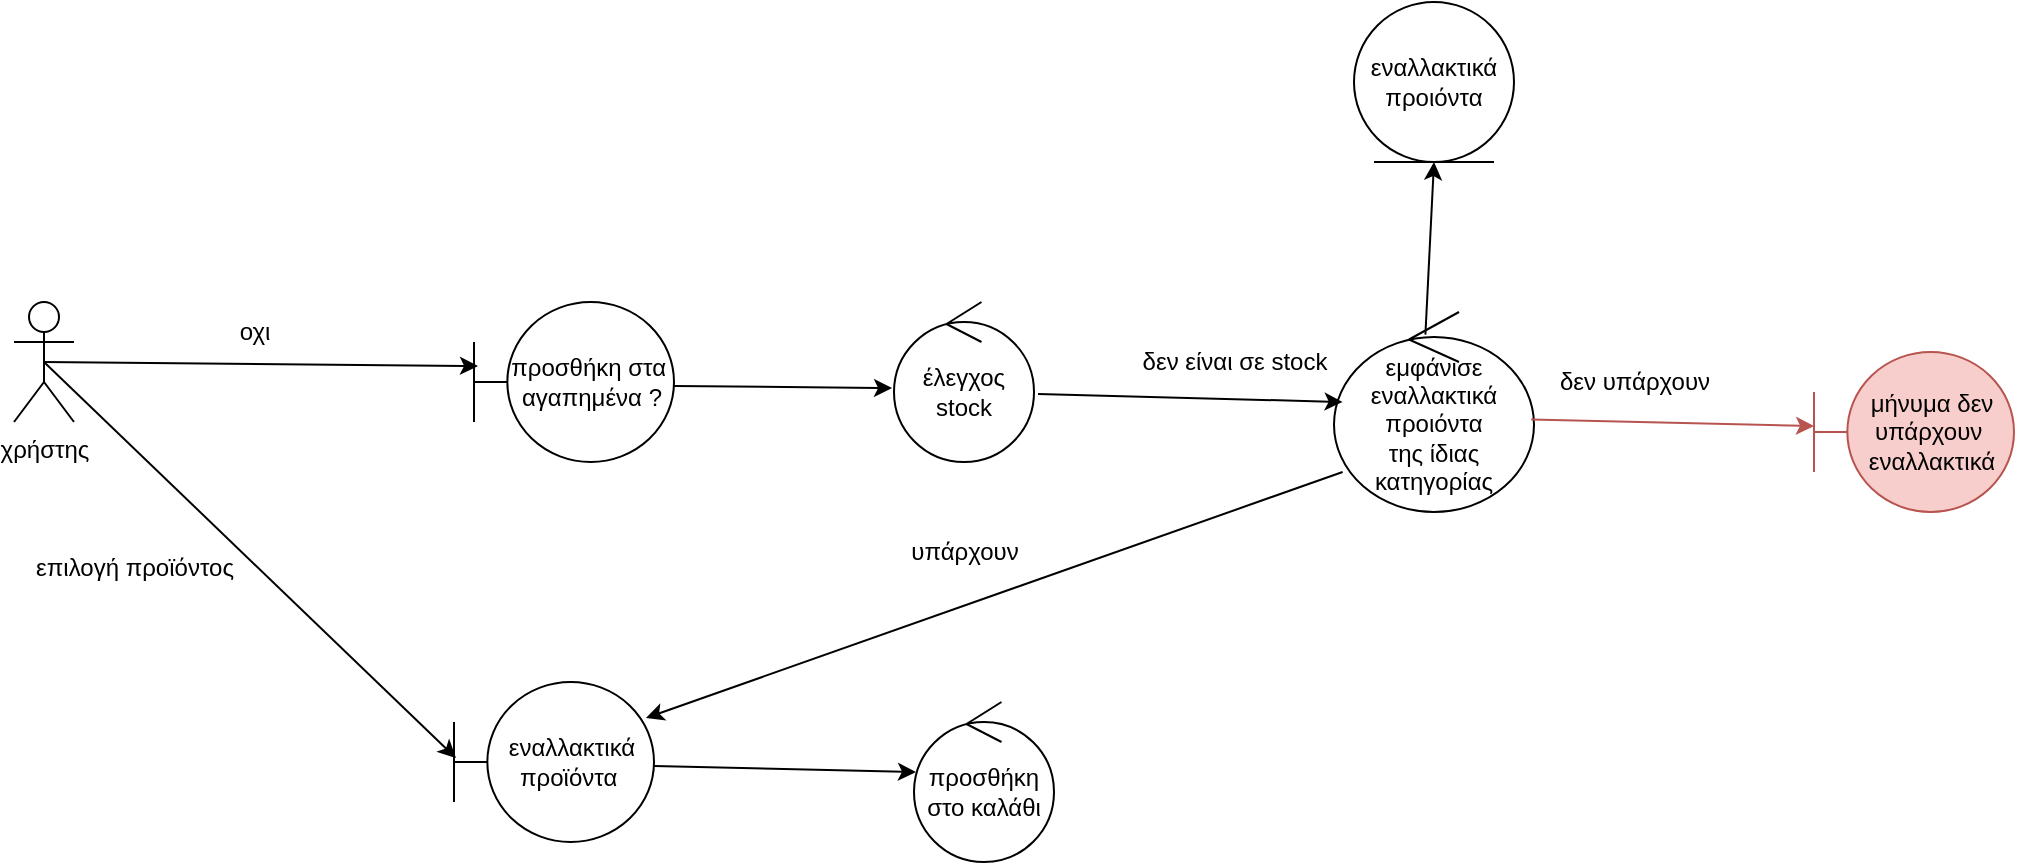 <mxfile version="21.1.2" type="device">
  <diagram name="Page-1" id="Linafctdkf3tPvbFTuwC">
    <mxGraphModel dx="1434" dy="836" grid="1" gridSize="10" guides="1" tooltips="1" connect="1" arrows="1" fold="1" page="1" pageScale="1" pageWidth="850" pageHeight="1100" math="0" shadow="0">
      <root>
        <mxCell id="0" />
        <mxCell id="1" parent="0" />
        <mxCell id="KCUj7LFMG8W44MgbGrlV-1" value="χρήστης" style="shape=umlActor;verticalLabelPosition=bottom;verticalAlign=top;html=1;outlineConnect=0;" parent="1" vertex="1">
          <mxGeometry x="180" y="430" width="30" height="60" as="geometry" />
        </mxCell>
        <mxCell id="KCUj7LFMG8W44MgbGrlV-2" value="προσθήκη στα&amp;nbsp;&lt;br style=&quot;border-color: var(--border-color);&quot;&gt;&lt;span style=&quot;&quot;&gt;αγαπημένα ?&lt;/span&gt;" style="shape=umlBoundary;whiteSpace=wrap;html=1;" parent="1" vertex="1">
          <mxGeometry x="410" y="430" width="100" height="80" as="geometry" />
        </mxCell>
        <mxCell id="KCUj7LFMG8W44MgbGrlV-4" value="" style="endArrow=classic;html=1;rounded=0;exitX=0.5;exitY=0.5;exitDx=0;exitDy=0;exitPerimeter=0;entryX=0.02;entryY=0.4;entryDx=0;entryDy=0;entryPerimeter=0;" parent="1" source="KCUj7LFMG8W44MgbGrlV-1" target="KCUj7LFMG8W44MgbGrlV-2" edge="1">
          <mxGeometry width="50" height="50" relative="1" as="geometry">
            <mxPoint x="350" y="690" as="sourcePoint" />
            <mxPoint x="400" y="640" as="targetPoint" />
          </mxGeometry>
        </mxCell>
        <mxCell id="KCUj7LFMG8W44MgbGrlV-5" value="οχι" style="text;html=1;align=center;verticalAlign=middle;resizable=0;points=[];autosize=1;strokeColor=none;fillColor=none;" parent="1" vertex="1">
          <mxGeometry x="280" y="430" width="40" height="30" as="geometry" />
        </mxCell>
        <mxCell id="KCUj7LFMG8W44MgbGrlV-7" value="έλεγχος stock" style="ellipse;shape=umlControl;whiteSpace=wrap;html=1;" parent="1" vertex="1">
          <mxGeometry x="620" y="430" width="70" height="80" as="geometry" />
        </mxCell>
        <mxCell id="KCUj7LFMG8W44MgbGrlV-9" value="" style="endArrow=classic;html=1;rounded=0;exitX=1;exitY=0.525;exitDx=0;exitDy=0;exitPerimeter=0;entryX=-0.014;entryY=0.538;entryDx=0;entryDy=0;entryPerimeter=0;" parent="1" source="KCUj7LFMG8W44MgbGrlV-2" target="KCUj7LFMG8W44MgbGrlV-7" edge="1">
          <mxGeometry width="50" height="50" relative="1" as="geometry">
            <mxPoint x="570" y="590" as="sourcePoint" />
            <mxPoint x="620" y="540" as="targetPoint" />
          </mxGeometry>
        </mxCell>
        <mxCell id="KCUj7LFMG8W44MgbGrlV-10" value="εμφάνισε εναλλακτικά προιόντα&lt;br style=&quot;border-color: var(--border-color);&quot;&gt;&lt;span style=&quot;&quot;&gt;της ίδιας κατηγορίας&lt;/span&gt;" style="ellipse;shape=umlControl;whiteSpace=wrap;html=1;" parent="1" vertex="1">
          <mxGeometry x="840" y="435" width="100" height="100" as="geometry" />
        </mxCell>
        <mxCell id="KCUj7LFMG8W44MgbGrlV-12" value="" style="endArrow=classic;html=1;rounded=0;exitX=1.029;exitY=0.575;exitDx=0;exitDy=0;exitPerimeter=0;entryX=0.043;entryY=0.45;entryDx=0;entryDy=0;entryPerimeter=0;" parent="1" source="KCUj7LFMG8W44MgbGrlV-7" target="KCUj7LFMG8W44MgbGrlV-10" edge="1">
          <mxGeometry width="50" height="50" relative="1" as="geometry">
            <mxPoint x="720" y="600" as="sourcePoint" />
            <mxPoint x="770" y="550" as="targetPoint" />
          </mxGeometry>
        </mxCell>
        <mxCell id="KCUj7LFMG8W44MgbGrlV-13" value="εναλλακτικά προιόντα" style="ellipse;shape=umlEntity;whiteSpace=wrap;html=1;" parent="1" vertex="1">
          <mxGeometry x="850" y="280" width="80" height="80" as="geometry" />
        </mxCell>
        <mxCell id="KCUj7LFMG8W44MgbGrlV-14" value="" style="endArrow=classic;html=1;rounded=0;exitX=0.457;exitY=0.113;exitDx=0;exitDy=0;exitPerimeter=0;entryX=0.5;entryY=1;entryDx=0;entryDy=0;" parent="1" source="KCUj7LFMG8W44MgbGrlV-10" target="KCUj7LFMG8W44MgbGrlV-13" edge="1">
          <mxGeometry width="50" height="50" relative="1" as="geometry">
            <mxPoint x="740" y="490" as="sourcePoint" />
            <mxPoint x="790" y="440" as="targetPoint" />
          </mxGeometry>
        </mxCell>
        <mxCell id="KCUj7LFMG8W44MgbGrlV-15" value="δεν είναι σε stock" style="text;html=1;align=center;verticalAlign=middle;resizable=0;points=[];autosize=1;strokeColor=none;fillColor=none;" parent="1" vertex="1">
          <mxGeometry x="730" y="445" width="120" height="30" as="geometry" />
        </mxCell>
        <mxCell id="KCUj7LFMG8W44MgbGrlV-16" value="εναλλακτικά προϊόντα&amp;nbsp;" style="shape=umlBoundary;whiteSpace=wrap;html=1;" parent="1" vertex="1">
          <mxGeometry x="400" y="620" width="100" height="80" as="geometry" />
        </mxCell>
        <mxCell id="KCUj7LFMG8W44MgbGrlV-18" value="" style="endArrow=classic;html=1;rounded=0;exitX=0.5;exitY=0.5;exitDx=0;exitDy=0;exitPerimeter=0;entryX=0.01;entryY=0.475;entryDx=0;entryDy=0;entryPerimeter=0;" parent="1" source="KCUj7LFMG8W44MgbGrlV-1" target="KCUj7LFMG8W44MgbGrlV-16" edge="1">
          <mxGeometry width="50" height="50" relative="1" as="geometry">
            <mxPoint x="250" y="500" as="sourcePoint" />
            <mxPoint x="300" y="450" as="targetPoint" />
          </mxGeometry>
        </mxCell>
        <mxCell id="KCUj7LFMG8W44MgbGrlV-19" value="" style="endArrow=classic;html=1;rounded=0;exitX=0.043;exitY=0.8;exitDx=0;exitDy=0;exitPerimeter=0;entryX=0.96;entryY=0.225;entryDx=0;entryDy=0;entryPerimeter=0;" parent="1" source="KCUj7LFMG8W44MgbGrlV-10" target="KCUj7LFMG8W44MgbGrlV-16" edge="1">
          <mxGeometry width="50" height="50" relative="1" as="geometry">
            <mxPoint x="720" y="500" as="sourcePoint" />
            <mxPoint x="770" y="450" as="targetPoint" />
          </mxGeometry>
        </mxCell>
        <mxCell id="KCUj7LFMG8W44MgbGrlV-20" value="υπάρχουν" style="text;html=1;align=center;verticalAlign=middle;resizable=0;points=[];autosize=1;strokeColor=none;fillColor=none;" parent="1" vertex="1">
          <mxGeometry x="615" y="540" width="80" height="30" as="geometry" />
        </mxCell>
        <mxCell id="KCUj7LFMG8W44MgbGrlV-21" value="επιλογή προϊόντος" style="text;html=1;align=center;verticalAlign=middle;resizable=0;points=[];autosize=1;strokeColor=none;fillColor=none;" parent="1" vertex="1">
          <mxGeometry x="180" y="548" width="120" height="30" as="geometry" />
        </mxCell>
        <mxCell id="KCUj7LFMG8W44MgbGrlV-22" value="προσθήκη στο καλάθι" style="ellipse;shape=umlControl;whiteSpace=wrap;html=1;" parent="1" vertex="1">
          <mxGeometry x="630" y="630" width="70" height="80" as="geometry" />
        </mxCell>
        <mxCell id="KCUj7LFMG8W44MgbGrlV-24" value="" style="endArrow=classic;html=1;rounded=0;exitX=1;exitY=0.525;exitDx=0;exitDy=0;exitPerimeter=0;entryX=0.014;entryY=0.438;entryDx=0;entryDy=0;entryPerimeter=0;" parent="1" source="KCUj7LFMG8W44MgbGrlV-16" target="KCUj7LFMG8W44MgbGrlV-22" edge="1">
          <mxGeometry width="50" height="50" relative="1" as="geometry">
            <mxPoint x="510" y="710" as="sourcePoint" />
            <mxPoint x="560" y="660" as="targetPoint" />
          </mxGeometry>
        </mxCell>
        <mxCell id="KCUj7LFMG8W44MgbGrlV-26" value="" style="endArrow=classic;html=1;rounded=0;exitX=0.986;exitY=0.538;exitDx=0;exitDy=0;exitPerimeter=0;entryX=0;entryY=0.463;entryDx=0;entryDy=0;entryPerimeter=0;fillColor=#f8cecc;strokeColor=#b85450;" parent="1" source="KCUj7LFMG8W44MgbGrlV-10" target="KCUj7LFMG8W44MgbGrlV-28" edge="1">
          <mxGeometry width="50" height="50" relative="1" as="geometry">
            <mxPoint x="960" y="610" as="sourcePoint" />
            <mxPoint x="1070" y="483" as="targetPoint" />
          </mxGeometry>
        </mxCell>
        <mxCell id="KCUj7LFMG8W44MgbGrlV-27" value="δεν υπάρχουν" style="text;html=1;align=center;verticalAlign=middle;resizable=0;points=[];autosize=1;strokeColor=none;fillColor=none;" parent="1" vertex="1">
          <mxGeometry x="940" y="455" width="100" height="30" as="geometry" />
        </mxCell>
        <mxCell id="KCUj7LFMG8W44MgbGrlV-28" value="μήνυμα δεν υπάρχουν&amp;nbsp;&lt;br style=&quot;border-color: var(--border-color);&quot;&gt;&lt;span style=&quot;&quot;&gt;εναλλακτικά&lt;/span&gt;" style="shape=umlBoundary;whiteSpace=wrap;html=1;fillColor=#f8cecc;strokeColor=#b85450;" parent="1" vertex="1">
          <mxGeometry x="1080" y="455" width="100" height="80" as="geometry" />
        </mxCell>
      </root>
    </mxGraphModel>
  </diagram>
</mxfile>
